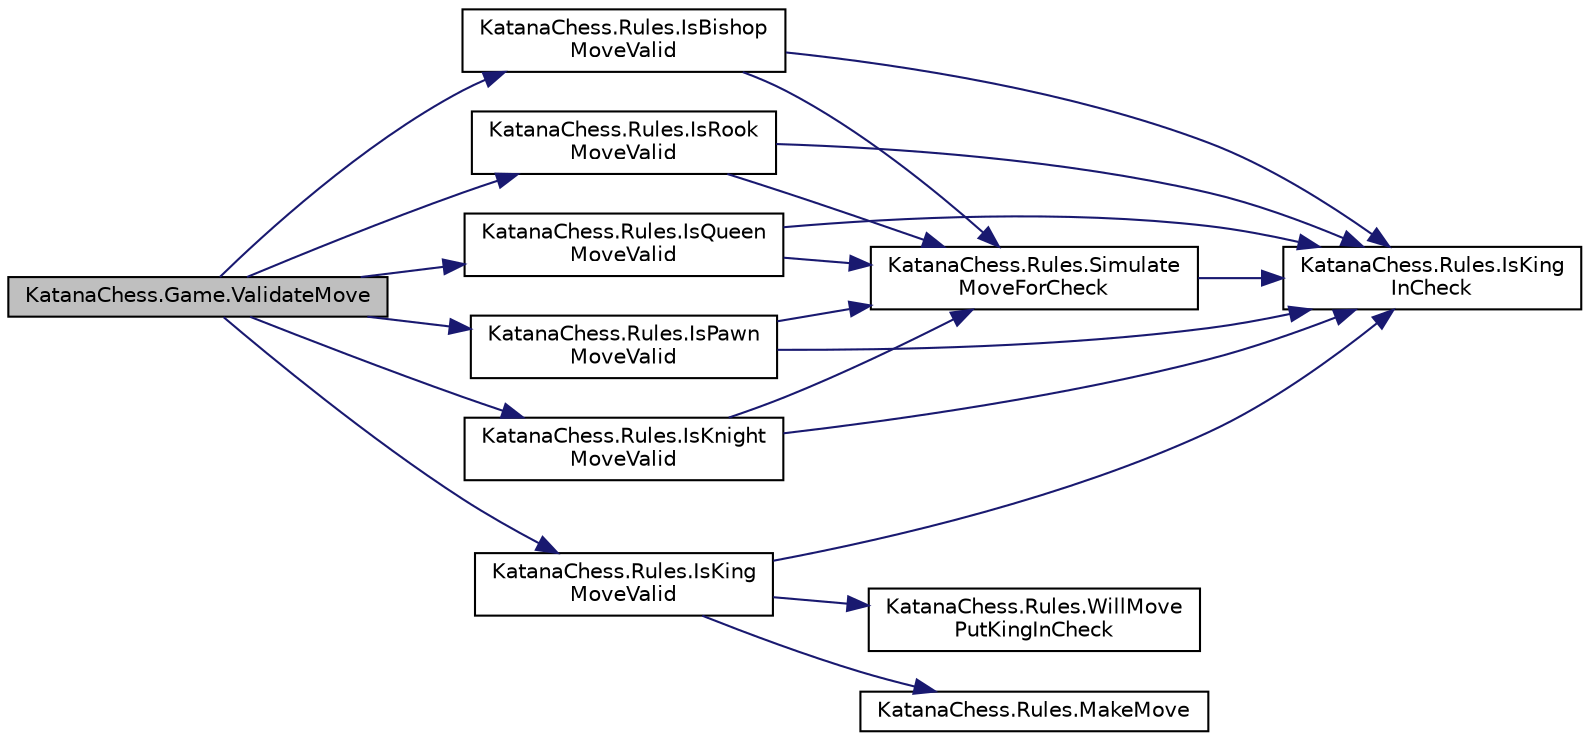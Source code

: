 digraph "KatanaChess.Game.ValidateMove"
{
  edge [fontname="Helvetica",fontsize="10",labelfontname="Helvetica",labelfontsize="10"];
  node [fontname="Helvetica",fontsize="10",shape=record];
  rankdir="LR";
  Node1 [label="KatanaChess.Game.ValidateMove",height=0.2,width=0.4,color="black", fillcolor="grey75", style="filled", fontcolor="black"];
  Node1 -> Node2 [color="midnightblue",fontsize="10",style="solid",fontname="Helvetica"];
  Node2 [label="KatanaChess.Rules.IsPawn\lMoveValid",height=0.2,width=0.4,color="black", fillcolor="white", style="filled",URL="$class_katana_chess_1_1_rules.html#aaaaf3b80388d9215c70851859402d7f8"];
  Node2 -> Node3 [color="midnightblue",fontsize="10",style="solid",fontname="Helvetica"];
  Node3 [label="KatanaChess.Rules.IsKing\lInCheck",height=0.2,width=0.4,color="black", fillcolor="white", style="filled",URL="$class_katana_chess_1_1_rules.html#a33d5fb5e51ce6a9523e0cf00ba09fc01"];
  Node2 -> Node4 [color="midnightblue",fontsize="10",style="solid",fontname="Helvetica"];
  Node4 [label="KatanaChess.Rules.Simulate\lMoveForCheck",height=0.2,width=0.4,color="black", fillcolor="white", style="filled",URL="$class_katana_chess_1_1_rules.html#af7d04f68eb52a201e7471a2f5ab65e80"];
  Node4 -> Node3 [color="midnightblue",fontsize="10",style="solid",fontname="Helvetica"];
  Node1 -> Node5 [color="midnightblue",fontsize="10",style="solid",fontname="Helvetica"];
  Node5 [label="KatanaChess.Rules.IsKnight\lMoveValid",height=0.2,width=0.4,color="black", fillcolor="white", style="filled",URL="$class_katana_chess_1_1_rules.html#ad10c45d66335b0e78dd7f3d818cb0416"];
  Node5 -> Node3 [color="midnightblue",fontsize="10",style="solid",fontname="Helvetica"];
  Node5 -> Node4 [color="midnightblue",fontsize="10",style="solid",fontname="Helvetica"];
  Node1 -> Node6 [color="midnightblue",fontsize="10",style="solid",fontname="Helvetica"];
  Node6 [label="KatanaChess.Rules.IsBishop\lMoveValid",height=0.2,width=0.4,color="black", fillcolor="white", style="filled",URL="$class_katana_chess_1_1_rules.html#a7d955eb6c21100fc020f6f3375dc8285"];
  Node6 -> Node3 [color="midnightblue",fontsize="10",style="solid",fontname="Helvetica"];
  Node6 -> Node4 [color="midnightblue",fontsize="10",style="solid",fontname="Helvetica"];
  Node1 -> Node7 [color="midnightblue",fontsize="10",style="solid",fontname="Helvetica"];
  Node7 [label="KatanaChess.Rules.IsRook\lMoveValid",height=0.2,width=0.4,color="black", fillcolor="white", style="filled",URL="$class_katana_chess_1_1_rules.html#a569d1a0ef53473f013a49f745abfe2b6"];
  Node7 -> Node3 [color="midnightblue",fontsize="10",style="solid",fontname="Helvetica"];
  Node7 -> Node4 [color="midnightblue",fontsize="10",style="solid",fontname="Helvetica"];
  Node1 -> Node8 [color="midnightblue",fontsize="10",style="solid",fontname="Helvetica"];
  Node8 [label="KatanaChess.Rules.IsQueen\lMoveValid",height=0.2,width=0.4,color="black", fillcolor="white", style="filled",URL="$class_katana_chess_1_1_rules.html#a10d4db56c6074f6e5f19eab80b4c6d13"];
  Node8 -> Node3 [color="midnightblue",fontsize="10",style="solid",fontname="Helvetica"];
  Node8 -> Node4 [color="midnightblue",fontsize="10",style="solid",fontname="Helvetica"];
  Node1 -> Node9 [color="midnightblue",fontsize="10",style="solid",fontname="Helvetica"];
  Node9 [label="KatanaChess.Rules.IsKing\lMoveValid",height=0.2,width=0.4,color="black", fillcolor="white", style="filled",URL="$class_katana_chess_1_1_rules.html#aa9805bc25b39e556a277bf937b9673b9"];
  Node9 -> Node10 [color="midnightblue",fontsize="10",style="solid",fontname="Helvetica"];
  Node10 [label="KatanaChess.Rules.WillMove\lPutKingInCheck",height=0.2,width=0.4,color="black", fillcolor="white", style="filled",URL="$class_katana_chess_1_1_rules.html#a326b3fc1e39593a1262decd5d240e075"];
  Node9 -> Node3 [color="midnightblue",fontsize="10",style="solid",fontname="Helvetica"];
  Node9 -> Node11 [color="midnightblue",fontsize="10",style="solid",fontname="Helvetica"];
  Node11 [label="KatanaChess.Rules.MakeMove",height=0.2,width=0.4,color="black", fillcolor="white", style="filled",URL="$class_katana_chess_1_1_rules.html#a2fba8a2dfde97ad842ef5ee3430aca50"];
}
